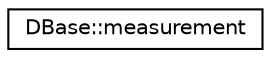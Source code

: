 digraph "Graphical Class Hierarchy"
{
 // LATEX_PDF_SIZE
  edge [fontname="Helvetica",fontsize="10",labelfontname="Helvetica",labelfontsize="10"];
  node [fontname="Helvetica",fontsize="10",shape=record];
  rankdir="LR";
  Node0 [label="DBase::measurement",height=0.2,width=0.4,color="black", fillcolor="white", style="filled",URL="$struct_d_base_1_1measurement.html",tooltip=" "];
}
